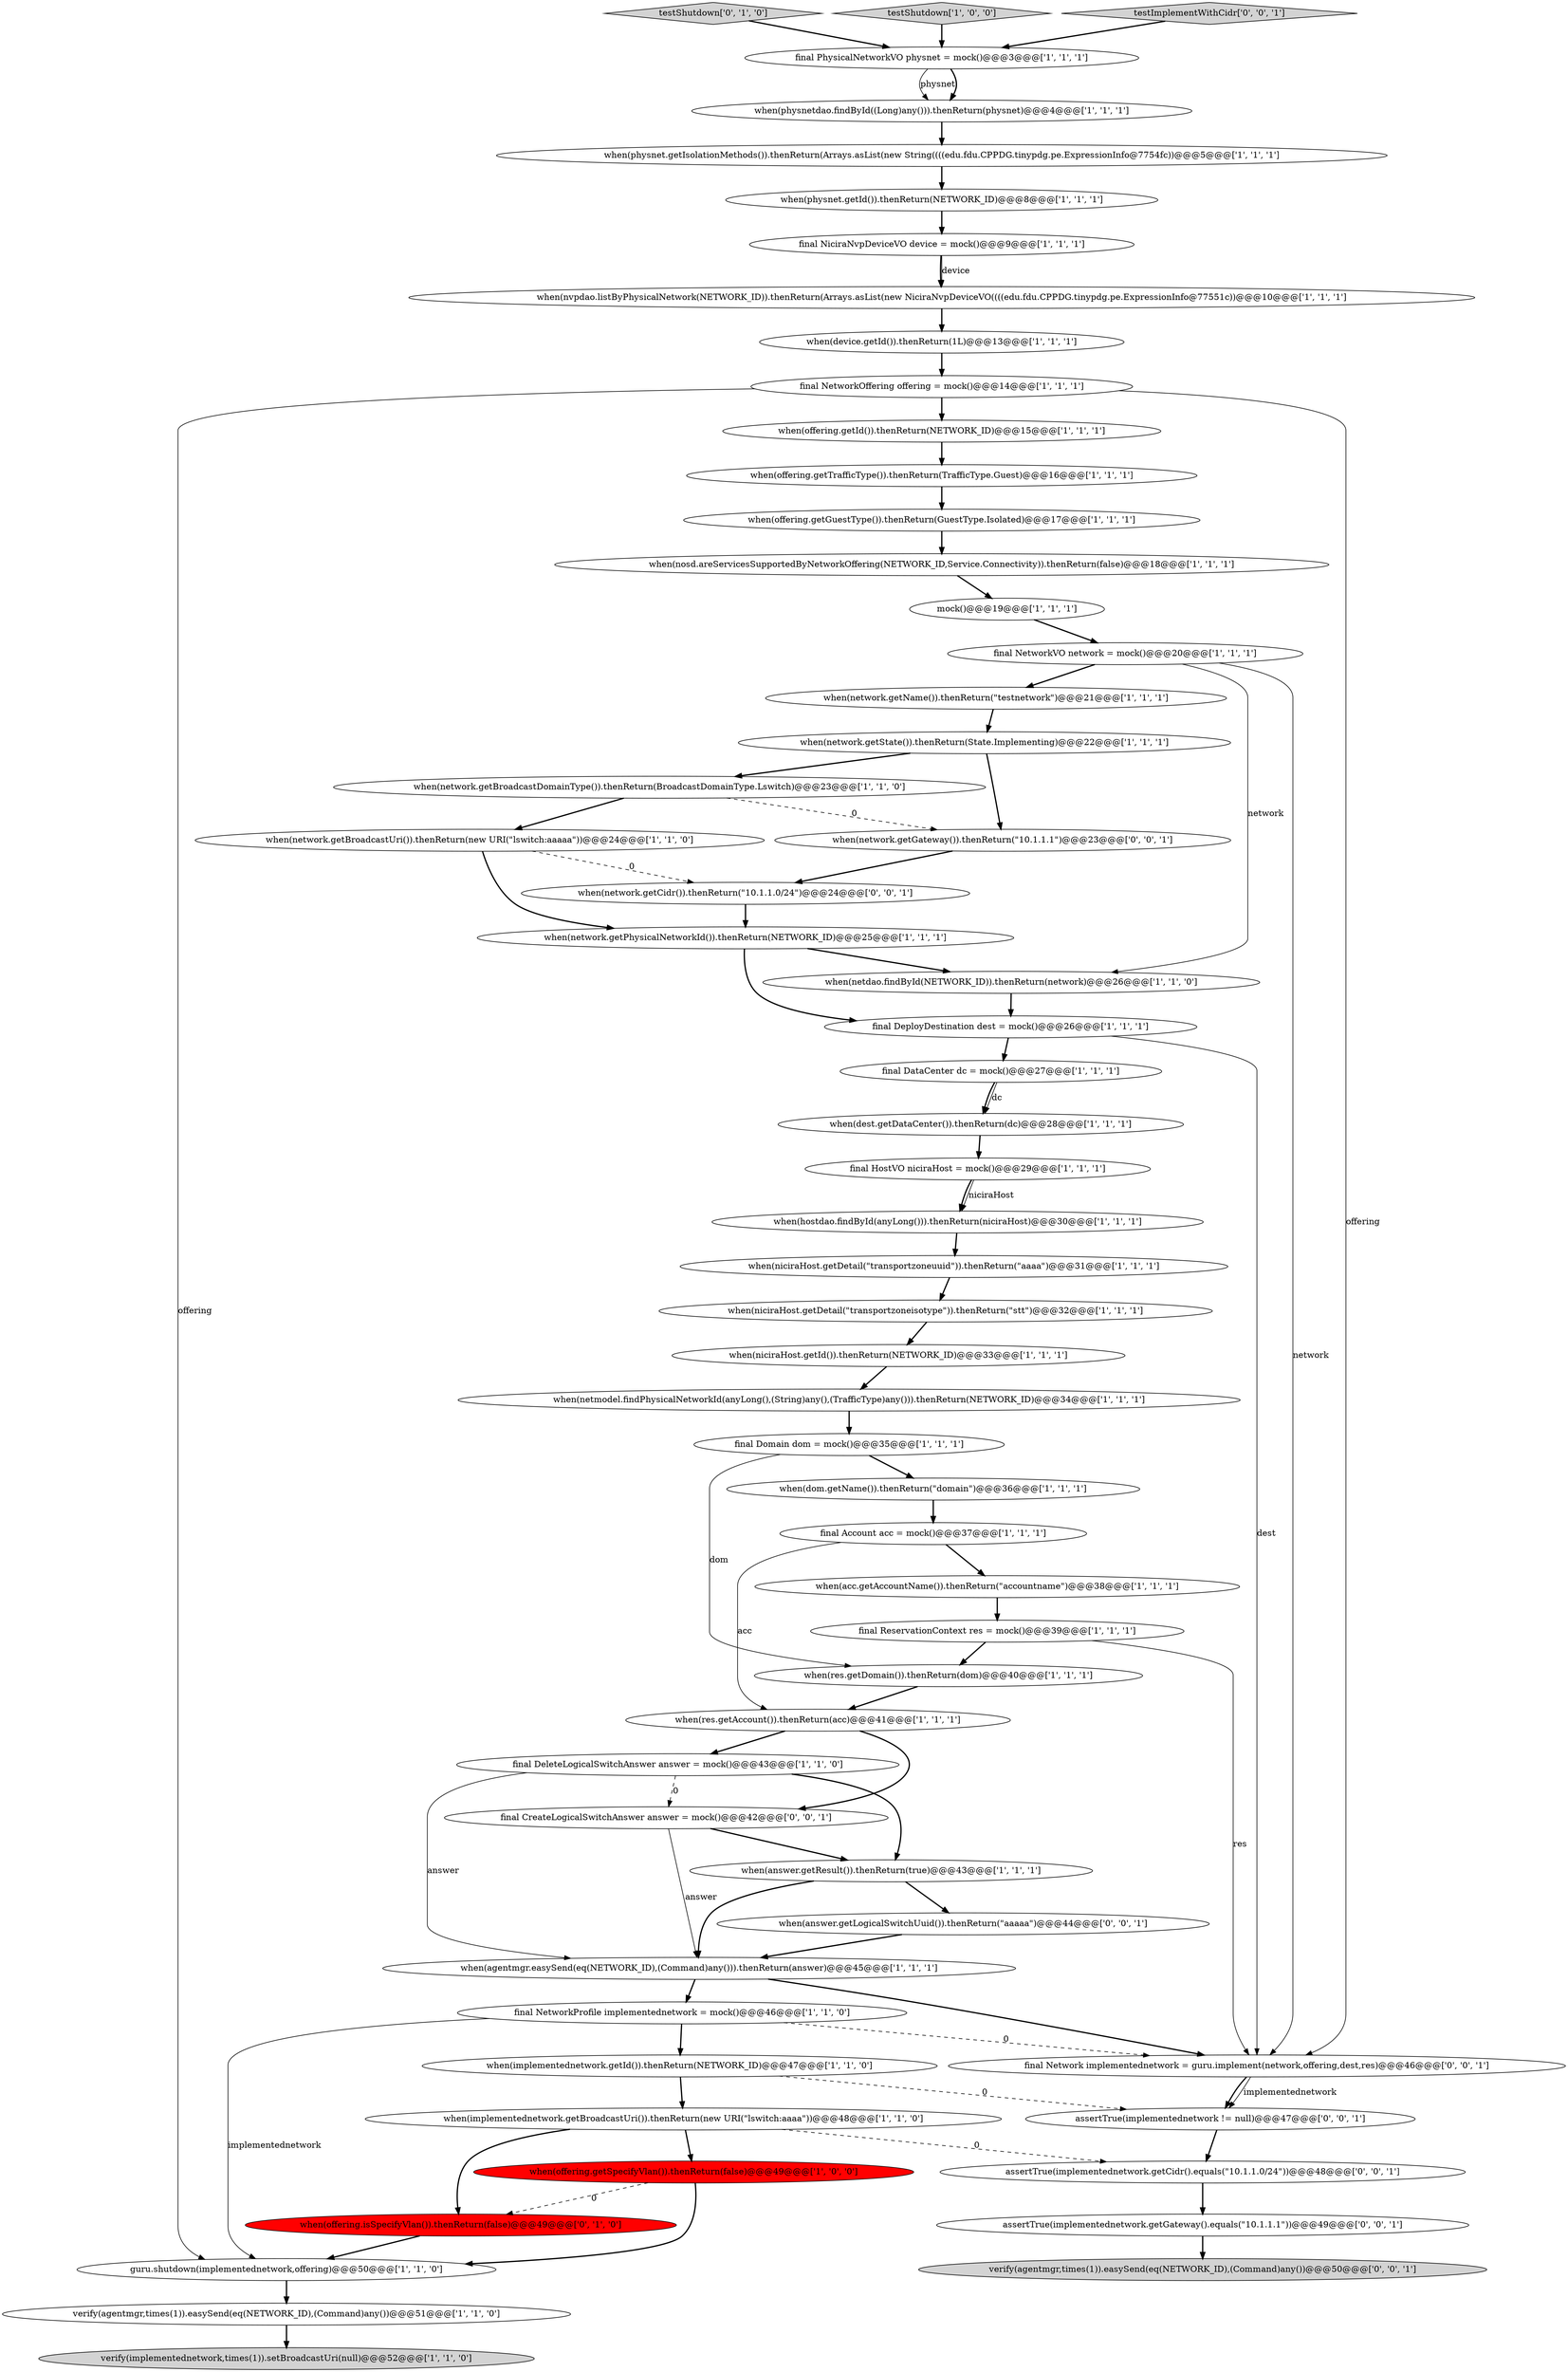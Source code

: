 digraph {
1 [style = filled, label = "when(netmodel.findPhysicalNetworkId(anyLong(),(String)any(),(TrafficType)any())).thenReturn(NETWORK_ID)@@@34@@@['1', '1', '1']", fillcolor = white, shape = ellipse image = "AAA0AAABBB1BBB"];
13 [style = filled, label = "when(implementednetwork.getBroadcastUri()).thenReturn(new URI(\"lswitch:aaaa\"))@@@48@@@['1', '1', '0']", fillcolor = white, shape = ellipse image = "AAA0AAABBB1BBB"];
39 [style = filled, label = "guru.shutdown(implementednetwork,offering)@@@50@@@['1', '1', '0']", fillcolor = white, shape = ellipse image = "AAA0AAABBB1BBB"];
2 [style = filled, label = "when(physnetdao.findById((Long)any())).thenReturn(physnet)@@@4@@@['1', '1', '1']", fillcolor = white, shape = ellipse image = "AAA0AAABBB1BBB"];
54 [style = filled, label = "verify(agentmgr,times(1)).easySend(eq(NETWORK_ID),(Command)any())@@@50@@@['0', '0', '1']", fillcolor = lightgray, shape = ellipse image = "AAA0AAABBB3BBB"];
41 [style = filled, label = "final NetworkProfile implementednetwork = mock()@@@46@@@['1', '1', '0']", fillcolor = white, shape = ellipse image = "AAA0AAABBB1BBB"];
24 [style = filled, label = "when(hostdao.findById(anyLong())).thenReturn(niciraHost)@@@30@@@['1', '1', '1']", fillcolor = white, shape = ellipse image = "AAA0AAABBB1BBB"];
56 [style = filled, label = "assertTrue(implementednetwork.getCidr().equals(\"10.1.1.0/24\"))@@@48@@@['0', '0', '1']", fillcolor = white, shape = ellipse image = "AAA0AAABBB3BBB"];
57 [style = filled, label = "assertTrue(implementednetwork.getGateway().equals(\"10.1.1.1\"))@@@49@@@['0', '0', '1']", fillcolor = white, shape = ellipse image = "AAA0AAABBB3BBB"];
30 [style = filled, label = "when(agentmgr.easySend(eq(NETWORK_ID),(Command)any())).thenReturn(answer)@@@45@@@['1', '1', '1']", fillcolor = white, shape = ellipse image = "AAA0AAABBB1BBB"];
48 [style = filled, label = "testShutdown['0', '1', '0']", fillcolor = lightgray, shape = diamond image = "AAA0AAABBB2BBB"];
12 [style = filled, label = "final DeployDestination dest = mock()@@@26@@@['1', '1', '1']", fillcolor = white, shape = ellipse image = "AAA0AAABBB1BBB"];
4 [style = filled, label = "when(network.getBroadcastUri()).thenReturn(new URI(\"lswitch:aaaaa\"))@@@24@@@['1', '1', '0']", fillcolor = white, shape = ellipse image = "AAA0AAABBB1BBB"];
3 [style = filled, label = "when(niciraHost.getId()).thenReturn(NETWORK_ID)@@@33@@@['1', '1', '1']", fillcolor = white, shape = ellipse image = "AAA0AAABBB1BBB"];
0 [style = filled, label = "when(netdao.findById(NETWORK_ID)).thenReturn(network)@@@26@@@['1', '1', '0']", fillcolor = white, shape = ellipse image = "AAA0AAABBB1BBB"];
8 [style = filled, label = "when(nosd.areServicesSupportedByNetworkOffering(NETWORK_ID,Service.Connectivity)).thenReturn(false)@@@18@@@['1', '1', '1']", fillcolor = white, shape = ellipse image = "AAA0AAABBB1BBB"];
14 [style = filled, label = "final Account acc = mock()@@@37@@@['1', '1', '1']", fillcolor = white, shape = ellipse image = "AAA0AAABBB1BBB"];
5 [style = filled, label = "when(niciraHost.getDetail(\"transportzoneuuid\")).thenReturn(\"aaaa\")@@@31@@@['1', '1', '1']", fillcolor = white, shape = ellipse image = "AAA0AAABBB1BBB"];
58 [style = filled, label = "when(network.getGateway()).thenReturn(\"10.1.1.1\")@@@23@@@['0', '0', '1']", fillcolor = white, shape = ellipse image = "AAA0AAABBB3BBB"];
16 [style = filled, label = "final ReservationContext res = mock()@@@39@@@['1', '1', '1']", fillcolor = white, shape = ellipse image = "AAA0AAABBB1BBB"];
10 [style = filled, label = "final NetworkOffering offering = mock()@@@14@@@['1', '1', '1']", fillcolor = white, shape = ellipse image = "AAA0AAABBB1BBB"];
35 [style = filled, label = "final NetworkVO network = mock()@@@20@@@['1', '1', '1']", fillcolor = white, shape = ellipse image = "AAA0AAABBB1BBB"];
21 [style = filled, label = "when(network.getName()).thenReturn(\"testnetwork\")@@@21@@@['1', '1', '1']", fillcolor = white, shape = ellipse image = "AAA0AAABBB1BBB"];
38 [style = filled, label = "testShutdown['1', '0', '0']", fillcolor = lightgray, shape = diamond image = "AAA0AAABBB1BBB"];
18 [style = filled, label = "final HostVO niciraHost = mock()@@@29@@@['1', '1', '1']", fillcolor = white, shape = ellipse image = "AAA0AAABBB1BBB"];
45 [style = filled, label = "when(device.getId()).thenReturn(1L)@@@13@@@['1', '1', '1']", fillcolor = white, shape = ellipse image = "AAA0AAABBB1BBB"];
51 [style = filled, label = "final CreateLogicalSwitchAnswer answer = mock()@@@42@@@['0', '0', '1']", fillcolor = white, shape = ellipse image = "AAA0AAABBB3BBB"];
25 [style = filled, label = "when(dest.getDataCenter()).thenReturn(dc)@@@28@@@['1', '1', '1']", fillcolor = white, shape = ellipse image = "AAA0AAABBB1BBB"];
53 [style = filled, label = "final Network implementednetwork = guru.implement(network,offering,dest,res)@@@46@@@['0', '0', '1']", fillcolor = white, shape = ellipse image = "AAA0AAABBB3BBB"];
29 [style = filled, label = "when(answer.getResult()).thenReturn(true)@@@43@@@['1', '1', '1']", fillcolor = white, shape = ellipse image = "AAA0AAABBB1BBB"];
28 [style = filled, label = "final PhysicalNetworkVO physnet = mock()@@@3@@@['1', '1', '1']", fillcolor = white, shape = ellipse image = "AAA0AAABBB1BBB"];
44 [style = filled, label = "when(network.getBroadcastDomainType()).thenReturn(BroadcastDomainType.Lswitch)@@@23@@@['1', '1', '0']", fillcolor = white, shape = ellipse image = "AAA0AAABBB1BBB"];
33 [style = filled, label = "when(nvpdao.listByPhysicalNetwork(NETWORK_ID)).thenReturn(Arrays.asList(new NiciraNvpDeviceVO((((edu.fdu.CPPDG.tinypdg.pe.ExpressionInfo@77551c))@@@10@@@['1', '1', '1']", fillcolor = white, shape = ellipse image = "AAA0AAABBB1BBB"];
7 [style = filled, label = "when(physnet.getId()).thenReturn(NETWORK_ID)@@@8@@@['1', '1', '1']", fillcolor = white, shape = ellipse image = "AAA0AAABBB1BBB"];
19 [style = filled, label = "when(dom.getName()).thenReturn(\"domain\")@@@36@@@['1', '1', '1']", fillcolor = white, shape = ellipse image = "AAA0AAABBB1BBB"];
46 [style = filled, label = "when(offering.getTrafficType()).thenReturn(TrafficType.Guest)@@@16@@@['1', '1', '1']", fillcolor = white, shape = ellipse image = "AAA0AAABBB1BBB"];
50 [style = filled, label = "when(network.getCidr()).thenReturn(\"10.1.1.0/24\")@@@24@@@['0', '0', '1']", fillcolor = white, shape = ellipse image = "AAA0AAABBB3BBB"];
11 [style = filled, label = "when(res.getAccount()).thenReturn(acc)@@@41@@@['1', '1', '1']", fillcolor = white, shape = ellipse image = "AAA0AAABBB1BBB"];
43 [style = filled, label = "when(res.getDomain()).thenReturn(dom)@@@40@@@['1', '1', '1']", fillcolor = white, shape = ellipse image = "AAA0AAABBB1BBB"];
47 [style = filled, label = "when(offering.isSpecifyVlan()).thenReturn(false)@@@49@@@['0', '1', '0']", fillcolor = red, shape = ellipse image = "AAA1AAABBB2BBB"];
26 [style = filled, label = "verify(implementednetwork,times(1)).setBroadcastUri(null)@@@52@@@['1', '1', '0']", fillcolor = lightgray, shape = ellipse image = "AAA0AAABBB1BBB"];
32 [style = filled, label = "verify(agentmgr,times(1)).easySend(eq(NETWORK_ID),(Command)any())@@@51@@@['1', '1', '0']", fillcolor = white, shape = ellipse image = "AAA0AAABBB1BBB"];
42 [style = filled, label = "when(network.getPhysicalNetworkId()).thenReturn(NETWORK_ID)@@@25@@@['1', '1', '1']", fillcolor = white, shape = ellipse image = "AAA0AAABBB1BBB"];
22 [style = filled, label = "when(offering.getGuestType()).thenReturn(GuestType.Isolated)@@@17@@@['1', '1', '1']", fillcolor = white, shape = ellipse image = "AAA0AAABBB1BBB"];
37 [style = filled, label = "final DeleteLogicalSwitchAnswer answer = mock()@@@43@@@['1', '1', '0']", fillcolor = white, shape = ellipse image = "AAA0AAABBB1BBB"];
31 [style = filled, label = "final Domain dom = mock()@@@35@@@['1', '1', '1']", fillcolor = white, shape = ellipse image = "AAA0AAABBB1BBB"];
40 [style = filled, label = "when(niciraHost.getDetail(\"transportzoneisotype\")).thenReturn(\"stt\")@@@32@@@['1', '1', '1']", fillcolor = white, shape = ellipse image = "AAA0AAABBB1BBB"];
23 [style = filled, label = "when(offering.getId()).thenReturn(NETWORK_ID)@@@15@@@['1', '1', '1']", fillcolor = white, shape = ellipse image = "AAA0AAABBB1BBB"];
15 [style = filled, label = "when(acc.getAccountName()).thenReturn(\"accountname\")@@@38@@@['1', '1', '1']", fillcolor = white, shape = ellipse image = "AAA0AAABBB1BBB"];
17 [style = filled, label = "when(implementednetwork.getId()).thenReturn(NETWORK_ID)@@@47@@@['1', '1', '0']", fillcolor = white, shape = ellipse image = "AAA0AAABBB1BBB"];
20 [style = filled, label = "final NiciraNvpDeviceVO device = mock()@@@9@@@['1', '1', '1']", fillcolor = white, shape = ellipse image = "AAA0AAABBB1BBB"];
27 [style = filled, label = "when(offering.getSpecifyVlan()).thenReturn(false)@@@49@@@['1', '0', '0']", fillcolor = red, shape = ellipse image = "AAA1AAABBB1BBB"];
34 [style = filled, label = "mock()@@@19@@@['1', '1', '1']", fillcolor = white, shape = ellipse image = "AAA0AAABBB1BBB"];
52 [style = filled, label = "when(answer.getLogicalSwitchUuid()).thenReturn(\"aaaaa\")@@@44@@@['0', '0', '1']", fillcolor = white, shape = ellipse image = "AAA0AAABBB3BBB"];
55 [style = filled, label = "testImplementWithCidr['0', '0', '1']", fillcolor = lightgray, shape = diamond image = "AAA0AAABBB3BBB"];
49 [style = filled, label = "assertTrue(implementednetwork != null)@@@47@@@['0', '0', '1']", fillcolor = white, shape = ellipse image = "AAA0AAABBB3BBB"];
6 [style = filled, label = "when(physnet.getIsolationMethods()).thenReturn(Arrays.asList(new String((((edu.fdu.CPPDG.tinypdg.pe.ExpressionInfo@7754fc))@@@5@@@['1', '1', '1']", fillcolor = white, shape = ellipse image = "AAA0AAABBB1BBB"];
9 [style = filled, label = "final DataCenter dc = mock()@@@27@@@['1', '1', '1']", fillcolor = white, shape = ellipse image = "AAA0AAABBB1BBB"];
36 [style = filled, label = "when(network.getState()).thenReturn(State.Implementing)@@@22@@@['1', '1', '1']", fillcolor = white, shape = ellipse image = "AAA0AAABBB1BBB"];
58->50 [style = bold, label=""];
13->47 [style = bold, label=""];
13->56 [style = dashed, label="0"];
10->39 [style = solid, label="offering"];
31->43 [style = solid, label="dom"];
29->30 [style = bold, label=""];
2->6 [style = bold, label=""];
37->51 [style = dashed, label="0"];
16->53 [style = solid, label="res"];
10->53 [style = solid, label="offering"];
14->11 [style = solid, label="acc"];
51->30 [style = solid, label="answer"];
12->9 [style = bold, label=""];
22->8 [style = bold, label=""];
21->36 [style = bold, label=""];
16->43 [style = bold, label=""];
49->56 [style = bold, label=""];
33->45 [style = bold, label=""];
18->24 [style = solid, label="niciraHost"];
1->31 [style = bold, label=""];
45->10 [style = bold, label=""];
57->54 [style = bold, label=""];
8->34 [style = bold, label=""];
11->51 [style = bold, label=""];
30->41 [style = bold, label=""];
36->44 [style = bold, label=""];
38->28 [style = bold, label=""];
37->29 [style = bold, label=""];
11->37 [style = bold, label=""];
47->39 [style = bold, label=""];
56->57 [style = bold, label=""];
32->26 [style = bold, label=""];
35->21 [style = bold, label=""];
29->52 [style = bold, label=""];
24->5 [style = bold, label=""];
36->58 [style = bold, label=""];
43->11 [style = bold, label=""];
12->53 [style = solid, label="dest"];
41->53 [style = dashed, label="0"];
44->58 [style = dashed, label="0"];
44->4 [style = bold, label=""];
40->3 [style = bold, label=""];
4->50 [style = dashed, label="0"];
14->15 [style = bold, label=""];
34->35 [style = bold, label=""];
6->7 [style = bold, label=""];
48->28 [style = bold, label=""];
28->2 [style = solid, label="physnet"];
27->47 [style = dashed, label="0"];
18->24 [style = bold, label=""];
3->1 [style = bold, label=""];
0->12 [style = bold, label=""];
25->18 [style = bold, label=""];
30->53 [style = bold, label=""];
7->20 [style = bold, label=""];
42->0 [style = bold, label=""];
51->29 [style = bold, label=""];
27->39 [style = bold, label=""];
13->27 [style = bold, label=""];
19->14 [style = bold, label=""];
50->42 [style = bold, label=""];
10->23 [style = bold, label=""];
39->32 [style = bold, label=""];
35->53 [style = solid, label="network"];
9->25 [style = solid, label="dc"];
17->13 [style = bold, label=""];
5->40 [style = bold, label=""];
31->19 [style = bold, label=""];
46->22 [style = bold, label=""];
4->42 [style = bold, label=""];
23->46 [style = bold, label=""];
37->30 [style = solid, label="answer"];
42->12 [style = bold, label=""];
17->49 [style = dashed, label="0"];
15->16 [style = bold, label=""];
20->33 [style = bold, label=""];
41->39 [style = solid, label="implementednetwork"];
53->49 [style = bold, label=""];
28->2 [style = bold, label=""];
41->17 [style = bold, label=""];
20->33 [style = solid, label="device"];
9->25 [style = bold, label=""];
35->0 [style = solid, label="network"];
53->49 [style = solid, label="implementednetwork"];
52->30 [style = bold, label=""];
55->28 [style = bold, label=""];
}
